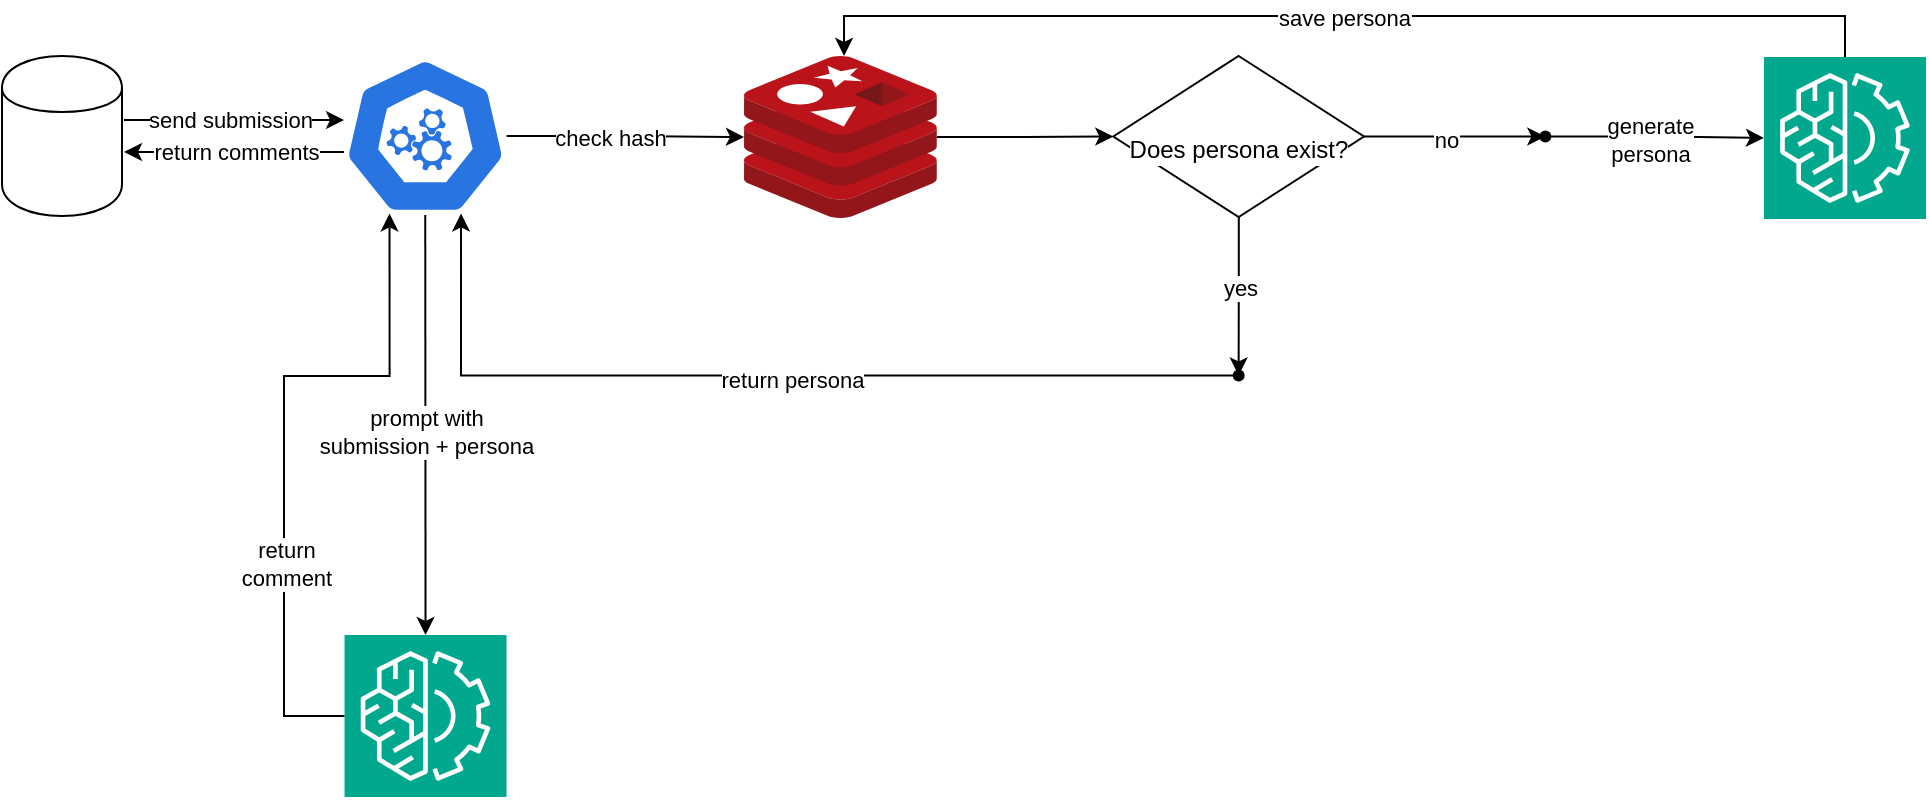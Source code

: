 <mxfile version="28.1.2">
  <diagram name="Page-1" id="GYLGdttKhP09ftB_X1jv">
    <mxGraphModel dx="1599" dy="759" grid="1" gridSize="10" guides="1" tooltips="1" connect="1" arrows="1" fold="1" page="1" pageScale="1" pageWidth="850" pageHeight="1100" math="0" shadow="0">
      <root>
        <mxCell id="0" />
        <mxCell id="1" parent="0" />
        <mxCell id="g0dufgCyntSNFrQQyU3O-19" value="" style="edgeStyle=orthogonalEdgeStyle;rounded=0;orthogonalLoop=1;jettySize=auto;html=1;" edge="1" parent="1">
          <mxGeometry relative="1" as="geometry">
            <mxPoint x="140" y="152" as="sourcePoint" />
            <mxPoint x="250" y="152" as="targetPoint" />
          </mxGeometry>
        </mxCell>
        <mxCell id="g0dufgCyntSNFrQQyU3O-24" value="send submission" style="edgeLabel;html=1;align=center;verticalAlign=middle;resizable=0;points=[];" vertex="1" connectable="0" parent="g0dufgCyntSNFrQQyU3O-19">
          <mxGeometry x="-0.036" relative="1" as="geometry">
            <mxPoint as="offset" />
          </mxGeometry>
        </mxCell>
        <mxCell id="g0dufgCyntSNFrQQyU3O-1" value="" style="shape=cylinder;whiteSpace=wrap;html=1;boundedLbl=1;backgroundOutline=1;" vertex="1" parent="1">
          <mxGeometry x="79" y="120" width="60" height="80" as="geometry" />
        </mxCell>
        <mxCell id="g0dufgCyntSNFrQQyU3O-20" value="" style="edgeStyle=orthogonalEdgeStyle;rounded=0;orthogonalLoop=1;jettySize=auto;html=1;" edge="1" parent="1" source="g0dufgCyntSNFrQQyU3O-2" target="g0dufgCyntSNFrQQyU3O-3">
          <mxGeometry relative="1" as="geometry" />
        </mxCell>
        <mxCell id="g0dufgCyntSNFrQQyU3O-28" value="check hash" style="edgeLabel;html=1;align=center;verticalAlign=middle;resizable=0;points=[];" vertex="1" connectable="0" parent="g0dufgCyntSNFrQQyU3O-20">
          <mxGeometry x="-0.132" y="-1" relative="1" as="geometry">
            <mxPoint as="offset" />
          </mxGeometry>
        </mxCell>
        <mxCell id="g0dufgCyntSNFrQQyU3O-22" value="" style="edgeStyle=orthogonalEdgeStyle;rounded=0;orthogonalLoop=1;jettySize=auto;html=1;" edge="1" parent="1">
          <mxGeometry relative="1" as="geometry">
            <mxPoint x="250" y="168" as="sourcePoint" />
            <mxPoint x="140" y="168" as="targetPoint" />
          </mxGeometry>
        </mxCell>
        <mxCell id="g0dufgCyntSNFrQQyU3O-27" value="return comments" style="edgeLabel;html=1;align=center;verticalAlign=middle;resizable=0;points=[];" vertex="1" connectable="0" parent="g0dufgCyntSNFrQQyU3O-22">
          <mxGeometry x="-0.018" relative="1" as="geometry">
            <mxPoint as="offset" />
          </mxGeometry>
        </mxCell>
        <mxCell id="g0dufgCyntSNFrQQyU3O-2" value="" style="aspect=fixed;sketch=0;html=1;dashed=0;whitespace=wrap;verticalLabelPosition=bottom;verticalAlign=top;fillColor=#2875E2;strokeColor=#ffffff;points=[[0.005,0.63,0],[0.1,0.2,0],[0.9,0.2,0],[0.5,0,0],[0.995,0.63,0],[0.72,0.99,0],[0.5,1,0],[0.28,0.99,0]];shape=mxgraph.kubernetes.icon2;prIcon=api" vertex="1" parent="1">
          <mxGeometry x="250" y="120.5" width="81.27" height="79" as="geometry" />
        </mxCell>
        <mxCell id="g0dufgCyntSNFrQQyU3O-17" value="" style="edgeStyle=orthogonalEdgeStyle;rounded=0;orthogonalLoop=1;jettySize=auto;html=1;" edge="1" parent="1" source="g0dufgCyntSNFrQQyU3O-3" target="g0dufgCyntSNFrQQyU3O-16">
          <mxGeometry relative="1" as="geometry" />
        </mxCell>
        <mxCell id="g0dufgCyntSNFrQQyU3O-3" value="" style="image;sketch=0;aspect=fixed;html=1;points=[];align=center;fontSize=12;image=img/lib/mscae/Cache_Redis_Product.svg;" vertex="1" parent="1">
          <mxGeometry x="450" y="120" width="96.43" height="81" as="geometry" />
        </mxCell>
        <mxCell id="g0dufgCyntSNFrQQyU3O-45" value="" style="edgeStyle=orthogonalEdgeStyle;rounded=0;orthogonalLoop=1;jettySize=auto;html=1;entryX=0.519;entryY=0;entryDx=0;entryDy=0;entryPerimeter=0;" edge="1" parent="1" source="g0dufgCyntSNFrQQyU3O-4" target="g0dufgCyntSNFrQQyU3O-3">
          <mxGeometry relative="1" as="geometry">
            <mxPoint x="1000.5" y="30" as="targetPoint" />
            <Array as="points">
              <mxPoint x="1001" y="100" />
              <mxPoint x="500" y="100" />
            </Array>
          </mxGeometry>
        </mxCell>
        <mxCell id="g0dufgCyntSNFrQQyU3O-46" value="save persona" style="edgeLabel;html=1;align=center;verticalAlign=middle;resizable=0;points=[];" vertex="1" connectable="0" parent="g0dufgCyntSNFrQQyU3O-45">
          <mxGeometry x="0.002" y="1" relative="1" as="geometry">
            <mxPoint as="offset" />
          </mxGeometry>
        </mxCell>
        <mxCell id="g0dufgCyntSNFrQQyU3O-4" value="" style="sketch=0;points=[[0,0,0],[0.25,0,0],[0.5,0,0],[0.75,0,0],[1,0,0],[0,1,0],[0.25,1,0],[0.5,1,0],[0.75,1,0],[1,1,0],[0,0.25,0],[0,0.5,0],[0,0.75,0],[1,0.25,0],[1,0.5,0],[1,0.75,0]];outlineConnect=0;fontColor=#232F3E;fillColor=#01A88D;strokeColor=#ffffff;dashed=0;verticalLabelPosition=bottom;verticalAlign=top;align=center;html=1;fontSize=12;fontStyle=0;aspect=fixed;shape=mxgraph.aws4.resourceIcon;resIcon=mxgraph.aws4.machine_learning;" vertex="1" parent="1">
          <mxGeometry x="960" y="120.5" width="81" height="81" as="geometry" />
        </mxCell>
        <mxCell id="g0dufgCyntSNFrQQyU3O-33" value="" style="edgeStyle=orthogonalEdgeStyle;rounded=0;orthogonalLoop=1;jettySize=auto;html=1;" edge="1" parent="1" source="g0dufgCyntSNFrQQyU3O-16" target="g0dufgCyntSNFrQQyU3O-32">
          <mxGeometry relative="1" as="geometry" />
        </mxCell>
        <mxCell id="g0dufgCyntSNFrQQyU3O-36" value="yes" style="edgeLabel;html=1;align=center;verticalAlign=middle;resizable=0;points=[];" vertex="1" connectable="0" parent="g0dufgCyntSNFrQQyU3O-33">
          <mxGeometry x="-0.125" y="1" relative="1" as="geometry">
            <mxPoint as="offset" />
          </mxGeometry>
        </mxCell>
        <mxCell id="g0dufgCyntSNFrQQyU3O-40" value="" style="edgeStyle=orthogonalEdgeStyle;rounded=0;orthogonalLoop=1;jettySize=auto;html=1;" edge="1" parent="1" source="g0dufgCyntSNFrQQyU3O-16" target="g0dufgCyntSNFrQQyU3O-39">
          <mxGeometry relative="1" as="geometry" />
        </mxCell>
        <mxCell id="g0dufgCyntSNFrQQyU3O-41" value="no" style="edgeLabel;html=1;align=center;verticalAlign=middle;resizable=0;points=[];" vertex="1" connectable="0" parent="g0dufgCyntSNFrQQyU3O-40">
          <mxGeometry x="-0.095" y="-1" relative="1" as="geometry">
            <mxPoint as="offset" />
          </mxGeometry>
        </mxCell>
        <mxCell id="g0dufgCyntSNFrQQyU3O-16" value="Does persona exist?" style="rhombus;whiteSpace=wrap;html=1;verticalAlign=center;labelBackgroundColor=default;sketch=0;" vertex="1" parent="1">
          <mxGeometry x="634.65" y="120" width="125.35" height="80.5" as="geometry" />
        </mxCell>
        <mxCell id="g0dufgCyntSNFrQQyU3O-35" value="" style="edgeStyle=orthogonalEdgeStyle;rounded=0;orthogonalLoop=1;jettySize=auto;html=1;entryX=0.72;entryY=0.99;entryDx=0;entryDy=0;entryPerimeter=0;" edge="1" parent="1" source="g0dufgCyntSNFrQQyU3O-32" target="g0dufgCyntSNFrQQyU3O-2">
          <mxGeometry relative="1" as="geometry">
            <mxPoint x="597.325" y="279.75" as="targetPoint" />
            <Array as="points">
              <mxPoint x="309" y="280" />
            </Array>
          </mxGeometry>
        </mxCell>
        <mxCell id="g0dufgCyntSNFrQQyU3O-38" value="return persona" style="edgeLabel;html=1;align=center;verticalAlign=middle;resizable=0;points=[];" vertex="1" connectable="0" parent="g0dufgCyntSNFrQQyU3O-35">
          <mxGeometry x="-0.046" y="2" relative="1" as="geometry">
            <mxPoint as="offset" />
          </mxGeometry>
        </mxCell>
        <mxCell id="g0dufgCyntSNFrQQyU3O-32" value="" style="shape=waypoint;sketch=0;size=6;pointerEvents=1;points=[];fillColor=default;resizable=0;rotatable=0;perimeter=centerPerimeter;snapToPoint=1;verticalAlign=center;labelBackgroundColor=default;" vertex="1" parent="1">
          <mxGeometry x="687.325" y="269.75" width="20" height="20" as="geometry" />
        </mxCell>
        <mxCell id="g0dufgCyntSNFrQQyU3O-42" value="" style="edgeStyle=orthogonalEdgeStyle;rounded=0;orthogonalLoop=1;jettySize=auto;html=1;" edge="1" parent="1" source="g0dufgCyntSNFrQQyU3O-39" target="g0dufgCyntSNFrQQyU3O-4">
          <mxGeometry relative="1" as="geometry" />
        </mxCell>
        <mxCell id="g0dufgCyntSNFrQQyU3O-43" value="generate&lt;div&gt;persona&lt;/div&gt;" style="edgeLabel;html=1;align=center;verticalAlign=middle;resizable=0;points=[];" vertex="1" connectable="0" parent="g0dufgCyntSNFrQQyU3O-42">
          <mxGeometry x="-0.049" y="-1" relative="1" as="geometry">
            <mxPoint as="offset" />
          </mxGeometry>
        </mxCell>
        <mxCell id="g0dufgCyntSNFrQQyU3O-39" value="" style="shape=waypoint;sketch=0;size=6;pointerEvents=1;points=[];fillColor=default;resizable=0;rotatable=0;perimeter=centerPerimeter;snapToPoint=1;verticalAlign=center;labelBackgroundColor=default;" vertex="1" parent="1">
          <mxGeometry x="840.675" y="150.25" width="20" height="20" as="geometry" />
        </mxCell>
        <mxCell id="g0dufgCyntSNFrQQyU3O-49" value="" style="endArrow=classic;html=1;rounded=0;exitX=0.5;exitY=1;exitDx=0;exitDy=0;exitPerimeter=0;entryX=0.5;entryY=0;entryDx=0;entryDy=0;entryPerimeter=0;" edge="1" parent="1" source="g0dufgCyntSNFrQQyU3O-2" target="g0dufgCyntSNFrQQyU3O-51">
          <mxGeometry width="50" height="50" relative="1" as="geometry">
            <mxPoint x="440" y="390" as="sourcePoint" />
            <mxPoint x="273" y="310" as="targetPoint" />
          </mxGeometry>
        </mxCell>
        <mxCell id="g0dufgCyntSNFrQQyU3O-53" value="prompt with&lt;div&gt;submission + persona&lt;/div&gt;" style="edgeLabel;html=1;align=center;verticalAlign=middle;resizable=0;points=[];" vertex="1" connectable="0" parent="g0dufgCyntSNFrQQyU3O-49">
          <mxGeometry x="0.03" relative="1" as="geometry">
            <mxPoint as="offset" />
          </mxGeometry>
        </mxCell>
        <mxCell id="g0dufgCyntSNFrQQyU3O-56" value="" style="edgeStyle=orthogonalEdgeStyle;rounded=0;orthogonalLoop=1;jettySize=auto;html=1;entryX=0.28;entryY=0.99;entryDx=0;entryDy=0;entryPerimeter=0;" edge="1" parent="1" source="g0dufgCyntSNFrQQyU3O-51" target="g0dufgCyntSNFrQQyU3O-2">
          <mxGeometry relative="1" as="geometry">
            <mxPoint x="280" y="200" as="targetPoint" />
            <Array as="points">
              <mxPoint x="220" y="450" />
              <mxPoint x="220" y="280" />
              <mxPoint x="273" y="280" />
            </Array>
          </mxGeometry>
        </mxCell>
        <mxCell id="g0dufgCyntSNFrQQyU3O-57" value="return&lt;div&gt;comment&lt;/div&gt;" style="edgeLabel;html=1;align=center;verticalAlign=middle;resizable=0;points=[];" vertex="1" connectable="0" parent="g0dufgCyntSNFrQQyU3O-56">
          <mxGeometry x="-0.364" y="-1" relative="1" as="geometry">
            <mxPoint as="offset" />
          </mxGeometry>
        </mxCell>
        <mxCell id="g0dufgCyntSNFrQQyU3O-51" value="" style="sketch=0;points=[[0,0,0],[0.25,0,0],[0.5,0,0],[0.75,0,0],[1,0,0],[0,1,0],[0.25,1,0],[0.5,1,0],[0.75,1,0],[1,1,0],[0,0.25,0],[0,0.5,0],[0,0.75,0],[1,0.25,0],[1,0.5,0],[1,0.75,0]];outlineConnect=0;fontColor=#232F3E;fillColor=#01A88D;strokeColor=#ffffff;dashed=0;verticalLabelPosition=bottom;verticalAlign=top;align=center;html=1;fontSize=12;fontStyle=0;aspect=fixed;shape=mxgraph.aws4.resourceIcon;resIcon=mxgraph.aws4.machine_learning;" vertex="1" parent="1">
          <mxGeometry x="250.27" y="409.5" width="81" height="81" as="geometry" />
        </mxCell>
      </root>
    </mxGraphModel>
  </diagram>
</mxfile>
